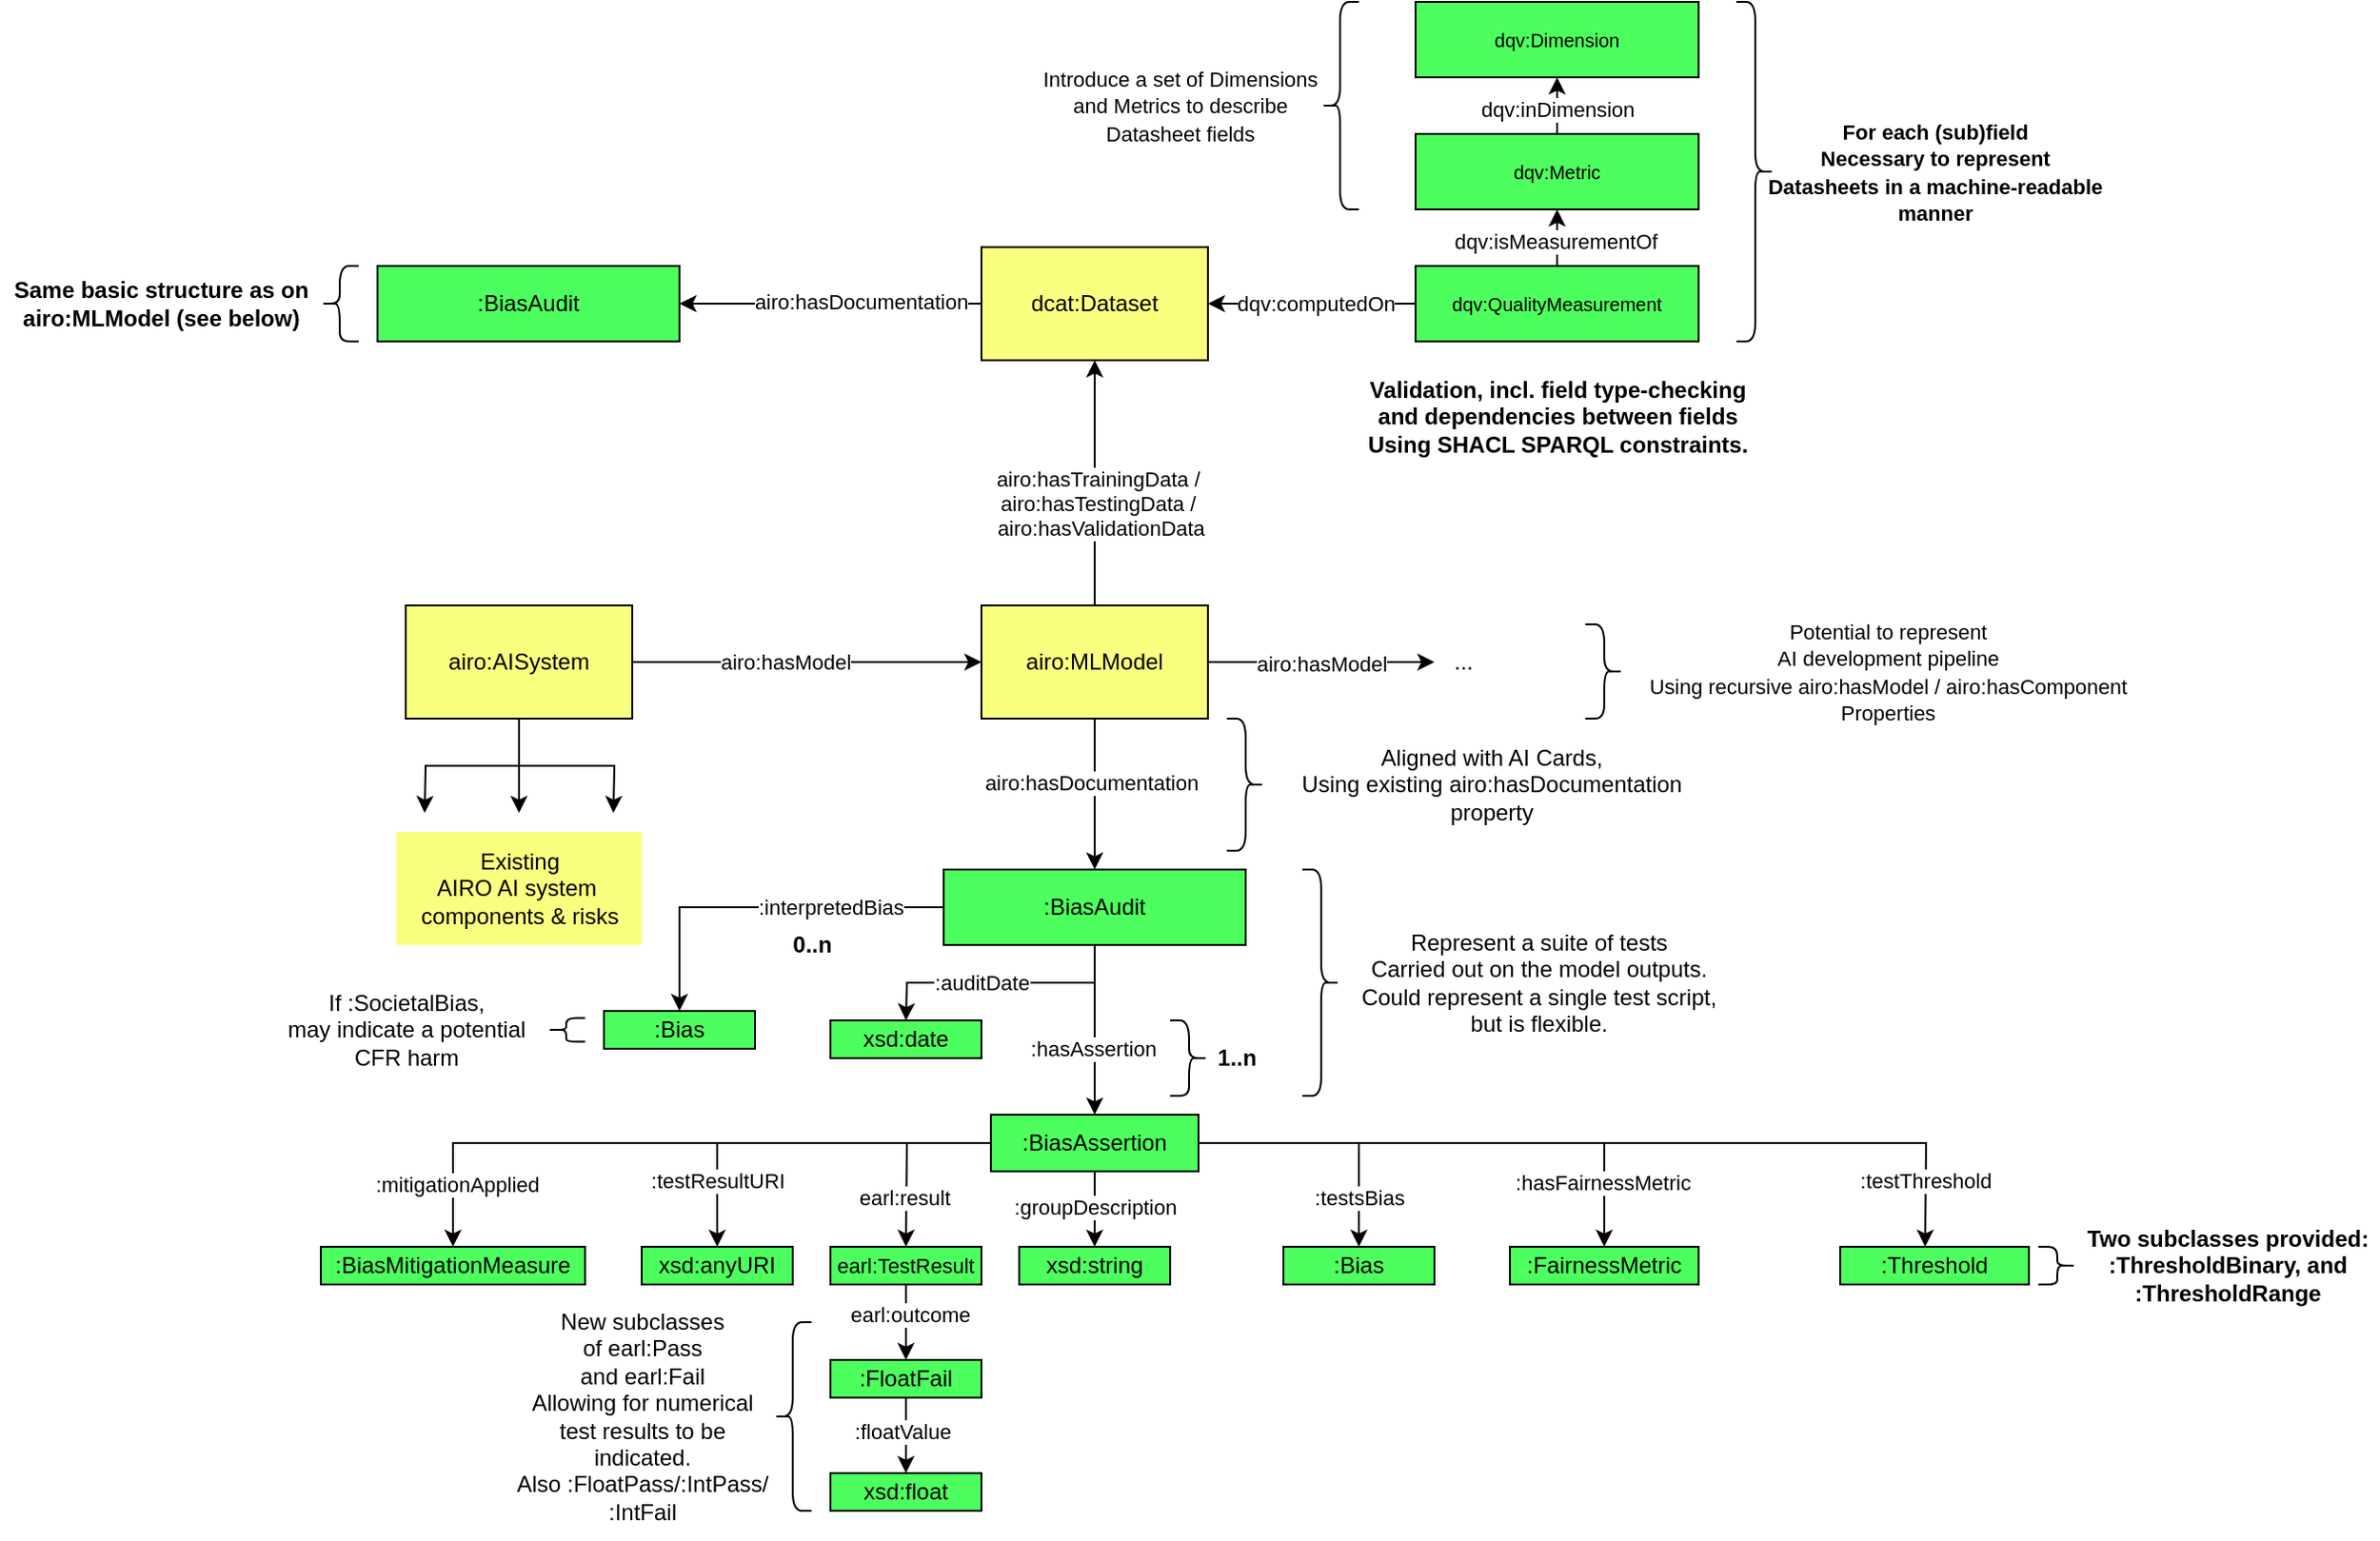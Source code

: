 <mxfile version="24.7.6">
  <diagram name="Page-1" id="L6ueVR1rmZ4OTloRVOAJ">
    <mxGraphModel dx="2537" dy="2020" grid="1" gridSize="10" guides="1" tooltips="1" connect="1" arrows="1" fold="1" page="1" pageScale="1" pageWidth="850" pageHeight="1100" math="0" shadow="0">
      <root>
        <mxCell id="0" />
        <mxCell id="1" parent="0" />
        <mxCell id="q35TZ0qUf0RJZbmUq1Yi-2" style="edgeStyle=orthogonalEdgeStyle;rounded=0;orthogonalLoop=1;jettySize=auto;html=1;entryX=0.5;entryY=1;entryDx=0;entryDy=0;" parent="1" source="q35TZ0qUf0RJZbmUq1Yi-1" target="q35TZ0qUf0RJZbmUq1Yi-4" edge="1">
          <mxGeometry relative="1" as="geometry">
            <mxPoint x="380" y="240" as="targetPoint" />
          </mxGeometry>
        </mxCell>
        <mxCell id="q35TZ0qUf0RJZbmUq1Yi-3" value="&lt;div&gt;airo:hasTrainingData /&amp;nbsp;&lt;/div&gt;&lt;div&gt;airo:hasTestingData /&amp;nbsp;&lt;/div&gt;&lt;div&gt;airo:hasValidationData&lt;/div&gt;" style="edgeLabel;html=1;align=center;verticalAlign=middle;resizable=0;points=[];" parent="q35TZ0qUf0RJZbmUq1Yi-2" vertex="1" connectable="0">
          <mxGeometry x="-0.173" y="-3" relative="1" as="geometry">
            <mxPoint as="offset" />
          </mxGeometry>
        </mxCell>
        <mxCell id="q35TZ0qUf0RJZbmUq1Yi-28" style="edgeStyle=orthogonalEdgeStyle;rounded=0;orthogonalLoop=1;jettySize=auto;html=1;exitX=0.5;exitY=1;exitDx=0;exitDy=0;" parent="1" source="q35TZ0qUf0RJZbmUq1Yi-1" edge="1">
          <mxGeometry relative="1" as="geometry">
            <mxPoint x="380" y="440" as="targetPoint" />
          </mxGeometry>
        </mxCell>
        <mxCell id="q35TZ0qUf0RJZbmUq1Yi-32" value="airo:hasDocumentation" style="edgeLabel;html=1;align=center;verticalAlign=middle;resizable=0;points=[];" parent="q35TZ0qUf0RJZbmUq1Yi-28" vertex="1" connectable="0">
          <mxGeometry x="-0.164" y="-2" relative="1" as="geometry">
            <mxPoint as="offset" />
          </mxGeometry>
        </mxCell>
        <mxCell id="q35TZ0qUf0RJZbmUq1Yi-74" style="edgeStyle=orthogonalEdgeStyle;rounded=0;orthogonalLoop=1;jettySize=auto;html=1;exitX=1;exitY=0.5;exitDx=0;exitDy=0;" parent="1" source="q35TZ0qUf0RJZbmUq1Yi-1" edge="1">
          <mxGeometry relative="1" as="geometry">
            <mxPoint x="560" y="330" as="targetPoint" />
          </mxGeometry>
        </mxCell>
        <mxCell id="q35TZ0qUf0RJZbmUq1Yi-75" value="airo:hasModel" style="edgeLabel;html=1;align=center;verticalAlign=middle;resizable=0;points=[];" parent="q35TZ0qUf0RJZbmUq1Yi-74" vertex="1" connectable="0">
          <mxGeometry x="0.22" y="-2" relative="1" as="geometry">
            <mxPoint x="-13" y="-2" as="offset" />
          </mxGeometry>
        </mxCell>
        <mxCell id="q35TZ0qUf0RJZbmUq1Yi-1" value="airo:MLModel" style="rounded=0;whiteSpace=wrap;html=1;fillColor=#FBFF80;" parent="1" vertex="1">
          <mxGeometry x="320" y="300" width="120" height="60" as="geometry" />
        </mxCell>
        <mxCell id="q35TZ0qUf0RJZbmUq1Yi-33" style="edgeStyle=orthogonalEdgeStyle;rounded=0;orthogonalLoop=1;jettySize=auto;html=1;" parent="1" source="q35TZ0qUf0RJZbmUq1Yi-4" edge="1">
          <mxGeometry relative="1" as="geometry">
            <mxPoint x="160" y="140" as="targetPoint" />
          </mxGeometry>
        </mxCell>
        <mxCell id="q35TZ0qUf0RJZbmUq1Yi-35" value="airo:hasDocumentation" style="edgeLabel;html=1;align=center;verticalAlign=middle;resizable=0;points=[];" parent="q35TZ0qUf0RJZbmUq1Yi-33" vertex="1" connectable="0">
          <mxGeometry x="-0.199" y="-1" relative="1" as="geometry">
            <mxPoint as="offset" />
          </mxGeometry>
        </mxCell>
        <mxCell id="q35TZ0qUf0RJZbmUq1Yi-4" value="dcat:Dataset" style="rounded=0;whiteSpace=wrap;html=1;fillColor=#FBFF80;" parent="1" vertex="1">
          <mxGeometry x="320" y="110" width="120" height="60" as="geometry" />
        </mxCell>
        <mxCell id="q35TZ0qUf0RJZbmUq1Yi-8" style="edgeStyle=orthogonalEdgeStyle;rounded=0;orthogonalLoop=1;jettySize=auto;html=1;entryX=0;entryY=0.5;entryDx=0;entryDy=0;" parent="1" source="q35TZ0qUf0RJZbmUq1Yi-7" target="q35TZ0qUf0RJZbmUq1Yi-1" edge="1">
          <mxGeometry relative="1" as="geometry" />
        </mxCell>
        <mxCell id="q35TZ0qUf0RJZbmUq1Yi-13" value="airo:hasModel" style="edgeLabel;html=1;align=center;verticalAlign=middle;resizable=0;points=[];" parent="q35TZ0qUf0RJZbmUq1Yi-8" vertex="1" connectable="0">
          <mxGeometry x="-0.124" y="-1" relative="1" as="geometry">
            <mxPoint y="-1" as="offset" />
          </mxGeometry>
        </mxCell>
        <mxCell id="q35TZ0qUf0RJZbmUq1Yi-9" style="edgeStyle=orthogonalEdgeStyle;rounded=0;orthogonalLoop=1;jettySize=auto;html=1;" parent="1" source="q35TZ0qUf0RJZbmUq1Yi-7" edge="1">
          <mxGeometry relative="1" as="geometry">
            <mxPoint x="75" y="410" as="targetPoint" />
          </mxGeometry>
        </mxCell>
        <mxCell id="q35TZ0qUf0RJZbmUq1Yi-10" style="edgeStyle=orthogonalEdgeStyle;rounded=0;orthogonalLoop=1;jettySize=auto;html=1;exitX=0.5;exitY=1;exitDx=0;exitDy=0;" parent="1" source="q35TZ0qUf0RJZbmUq1Yi-7" edge="1">
          <mxGeometry relative="1" as="geometry">
            <mxPoint x="25" y="410" as="targetPoint" />
          </mxGeometry>
        </mxCell>
        <mxCell id="q35TZ0qUf0RJZbmUq1Yi-30" style="edgeStyle=orthogonalEdgeStyle;rounded=0;orthogonalLoop=1;jettySize=auto;html=1;exitX=0.5;exitY=1;exitDx=0;exitDy=0;" parent="1" source="q35TZ0qUf0RJZbmUq1Yi-7" edge="1">
          <mxGeometry relative="1" as="geometry">
            <mxPoint x="125.0" y="410" as="targetPoint" />
          </mxGeometry>
        </mxCell>
        <mxCell id="q35TZ0qUf0RJZbmUq1Yi-7" value="airo:AISystem" style="rounded=0;whiteSpace=wrap;html=1;fillColor=#FBFF80;" parent="1" vertex="1">
          <mxGeometry x="15" y="300" width="120" height="60" as="geometry" />
        </mxCell>
        <mxCell id="q35TZ0qUf0RJZbmUq1Yi-12" value="Existing&lt;br&gt;&lt;div&gt;AIRO AI system&amp;nbsp;&lt;/div&gt;components &amp;amp; risks" style="text;html=1;align=center;verticalAlign=middle;resizable=0;points=[];autosize=1;strokeColor=none;fillColor=#FBFF80;" parent="1" vertex="1">
          <mxGeometry x="10" y="420" width="130" height="60" as="geometry" />
        </mxCell>
        <mxCell id="q35TZ0qUf0RJZbmUq1Yi-15" style="edgeStyle=orthogonalEdgeStyle;rounded=0;orthogonalLoop=1;jettySize=auto;html=1;exitX=0;exitY=0.5;exitDx=0;exitDy=0;entryX=1;entryY=0.5;entryDx=0;entryDy=0;" parent="1" source="q35TZ0qUf0RJZbmUq1Yi-14" target="q35TZ0qUf0RJZbmUq1Yi-4" edge="1">
          <mxGeometry relative="1" as="geometry" />
        </mxCell>
        <mxCell id="q35TZ0qUf0RJZbmUq1Yi-16" value="dqv:computedOn" style="edgeLabel;html=1;align=center;verticalAlign=middle;resizable=0;points=[];fontStyle=0" parent="q35TZ0qUf0RJZbmUq1Yi-15" vertex="1" connectable="0">
          <mxGeometry x="-0.033" y="4" relative="1" as="geometry">
            <mxPoint y="-4" as="offset" />
          </mxGeometry>
        </mxCell>
        <mxCell id="q35TZ0qUf0RJZbmUq1Yi-18" style="edgeStyle=orthogonalEdgeStyle;rounded=0;orthogonalLoop=1;jettySize=auto;html=1;exitX=0.5;exitY=0;exitDx=0;exitDy=0;entryX=0.5;entryY=1;entryDx=0;entryDy=0;" parent="1" source="q35TZ0qUf0RJZbmUq1Yi-14" target="q35TZ0qUf0RJZbmUq1Yi-17" edge="1">
          <mxGeometry relative="1" as="geometry" />
        </mxCell>
        <mxCell id="q35TZ0qUf0RJZbmUq1Yi-19" value="dqv:isMeasurementOf" style="edgeLabel;html=1;align=center;verticalAlign=middle;resizable=0;points=[];fontStyle=0" parent="q35TZ0qUf0RJZbmUq1Yi-18" vertex="1" connectable="0">
          <mxGeometry x="-0.092" y="1" relative="1" as="geometry">
            <mxPoint as="offset" />
          </mxGeometry>
        </mxCell>
        <mxCell id="q35TZ0qUf0RJZbmUq1Yi-14" value="&lt;font style=&quot;font-size: 10px;&quot;&gt;dqv:QualityMeasurement&lt;/font&gt;" style="rounded=0;whiteSpace=wrap;html=1;fillColor=#4DFF5E;" parent="1" vertex="1">
          <mxGeometry x="550" y="120" width="150" height="40" as="geometry" />
        </mxCell>
        <mxCell id="q35TZ0qUf0RJZbmUq1Yi-20" style="edgeStyle=orthogonalEdgeStyle;rounded=0;orthogonalLoop=1;jettySize=auto;html=1;exitX=0.5;exitY=0;exitDx=0;exitDy=0;entryX=0.5;entryY=1;entryDx=0;entryDy=0;" parent="1" source="q35TZ0qUf0RJZbmUq1Yi-17" target="q35TZ0qUf0RJZbmUq1Yi-21" edge="1">
          <mxGeometry relative="1" as="geometry">
            <mxPoint x="625.069" y="30" as="targetPoint" />
          </mxGeometry>
        </mxCell>
        <mxCell id="q35TZ0qUf0RJZbmUq1Yi-22" value="dqv:inDimension" style="edgeLabel;html=1;align=center;verticalAlign=middle;resizable=0;points=[];fontStyle=0" parent="q35TZ0qUf0RJZbmUq1Yi-20" vertex="1" connectable="0">
          <mxGeometry x="-0.115" relative="1" as="geometry">
            <mxPoint as="offset" />
          </mxGeometry>
        </mxCell>
        <mxCell id="q35TZ0qUf0RJZbmUq1Yi-17" value="&lt;font style=&quot;font-size: 10px;&quot;&gt;dqv:Metric&lt;/font&gt;" style="rounded=0;whiteSpace=wrap;html=1;fillColor=#4DFF5E;" parent="1" vertex="1">
          <mxGeometry x="550" y="50" width="150" height="40" as="geometry" />
        </mxCell>
        <mxCell id="q35TZ0qUf0RJZbmUq1Yi-21" value="&lt;font style=&quot;font-size: 10px;&quot;&gt;dqv:Dimension&lt;/font&gt;" style="rounded=0;whiteSpace=wrap;html=1;fillColor=#4DFF5E;" parent="1" vertex="1">
          <mxGeometry x="550" y="-20" width="150" height="40" as="geometry" />
        </mxCell>
        <mxCell id="q35TZ0qUf0RJZbmUq1Yi-23" value="" style="shape=curlyBracket;whiteSpace=wrap;html=1;rounded=1;flipH=1;labelPosition=right;verticalLabelPosition=middle;align=left;verticalAlign=middle;" parent="1" vertex="1">
          <mxGeometry x="720" y="-20" width="20" height="180" as="geometry" />
        </mxCell>
        <mxCell id="q35TZ0qUf0RJZbmUq1Yi-24" value="&lt;div&gt;&lt;b&gt;&lt;font style=&quot;font-size: 11px;&quot;&gt;For each (sub)field&lt;/font&gt;&lt;/b&gt;&lt;/div&gt;&lt;div&gt;&lt;b&gt;&lt;font style=&quot;font-size: 11px;&quot;&gt;Necessary to represent&lt;/font&gt;&lt;/b&gt;&lt;/div&gt;&lt;div&gt;&lt;b&gt;&lt;font style=&quot;font-size: 11px;&quot;&gt;Datasheets in a machine-readable&lt;/font&gt;&lt;/b&gt;&lt;/div&gt;&lt;div&gt;&lt;b&gt;&lt;font style=&quot;font-size: 11px;&quot;&gt;manner&lt;/font&gt;&lt;/b&gt;&lt;br&gt;&lt;/div&gt;" style="text;html=1;align=center;verticalAlign=middle;resizable=0;points=[];autosize=1;strokeColor=none;fillColor=none;" parent="1" vertex="1">
          <mxGeometry x="725" y="35" width="200" height="70" as="geometry" />
        </mxCell>
        <mxCell id="q35TZ0qUf0RJZbmUq1Yi-25" value="" style="shape=curlyBracket;whiteSpace=wrap;html=1;rounded=1;labelPosition=left;verticalLabelPosition=middle;align=right;verticalAlign=middle;" parent="1" vertex="1">
          <mxGeometry x="500" y="-20" width="20" height="110" as="geometry" />
        </mxCell>
        <mxCell id="q35TZ0qUf0RJZbmUq1Yi-26" value="&lt;div&gt;&lt;font style=&quot;font-size: 11px;&quot;&gt;Introduce a set of Dimensions&lt;/font&gt;&lt;/div&gt;&lt;div&gt;&lt;font style=&quot;font-size: 11px;&quot;&gt;and Metrics to describe&lt;/font&gt;&lt;/div&gt;&lt;div&gt;&lt;font style=&quot;font-size: 11px;&quot;&gt;Datasheet fields&lt;/font&gt;&lt;br&gt;&lt;/div&gt;" style="text;html=1;align=center;verticalAlign=middle;resizable=0;points=[];autosize=1;strokeColor=none;fillColor=none;" parent="1" vertex="1">
          <mxGeometry x="340" y="5" width="170" height="60" as="geometry" />
        </mxCell>
        <mxCell id="q35TZ0qUf0RJZbmUq1Yi-27" value="&lt;div&gt;Validation, incl. field type-checking&lt;/div&gt;&lt;div&gt;and dependencies between fields&lt;/div&gt;&lt;div&gt;Using SHACL SPARQL constraints.&lt;br&gt;&lt;/div&gt;" style="text;html=1;align=center;verticalAlign=middle;resizable=0;points=[];autosize=1;strokeColor=none;fillColor=none;fontStyle=1" parent="1" vertex="1">
          <mxGeometry x="520" y="170" width="210" height="60" as="geometry" />
        </mxCell>
        <mxCell id="q35TZ0qUf0RJZbmUq1Yi-41" style="edgeStyle=orthogonalEdgeStyle;rounded=0;orthogonalLoop=1;jettySize=auto;html=1;exitX=0.5;exitY=1;exitDx=0;exitDy=0;entryX=0.5;entryY=0;entryDx=0;entryDy=0;" parent="1" source="q35TZ0qUf0RJZbmUq1Yi-36" target="q35TZ0qUf0RJZbmUq1Yi-47" edge="1">
          <mxGeometry relative="1" as="geometry">
            <mxPoint x="380" y="560" as="targetPoint" />
          </mxGeometry>
        </mxCell>
        <mxCell id="q35TZ0qUf0RJZbmUq1Yi-46" value=":hasAssertion" style="edgeLabel;html=1;align=center;verticalAlign=middle;resizable=0;points=[];fontStyle=0" parent="q35TZ0qUf0RJZbmUq1Yi-41" vertex="1" connectable="0">
          <mxGeometry x="0.222" y="-1" relative="1" as="geometry">
            <mxPoint as="offset" />
          </mxGeometry>
        </mxCell>
        <mxCell id="q35TZ0qUf0RJZbmUq1Yi-43" style="edgeStyle=orthogonalEdgeStyle;rounded=0;orthogonalLoop=1;jettySize=auto;html=1;exitX=0.5;exitY=1;exitDx=0;exitDy=0;" parent="1" source="q35TZ0qUf0RJZbmUq1Yi-36" edge="1">
          <mxGeometry relative="1" as="geometry">
            <mxPoint x="280" y="520" as="targetPoint" />
          </mxGeometry>
        </mxCell>
        <mxCell id="q35TZ0qUf0RJZbmUq1Yi-44" value=":auditDate" style="edgeLabel;html=1;align=center;verticalAlign=middle;resizable=0;points=[];fillColor=#4DFF5E;fontStyle=0" parent="q35TZ0qUf0RJZbmUq1Yi-43" vertex="1" connectable="0">
          <mxGeometry x="0.29" y="1" relative="1" as="geometry">
            <mxPoint x="10" y="-1" as="offset" />
          </mxGeometry>
        </mxCell>
        <mxCell id="q35TZ0qUf0RJZbmUq1Yi-105" style="edgeStyle=orthogonalEdgeStyle;rounded=0;orthogonalLoop=1;jettySize=auto;html=1;exitX=0;exitY=0.5;exitDx=0;exitDy=0;entryX=0.5;entryY=0;entryDx=0;entryDy=0;" parent="1" source="q35TZ0qUf0RJZbmUq1Yi-36" target="q35TZ0qUf0RJZbmUq1Yi-107" edge="1">
          <mxGeometry relative="1" as="geometry">
            <mxPoint x="160" y="510" as="targetPoint" />
          </mxGeometry>
        </mxCell>
        <mxCell id="q35TZ0qUf0RJZbmUq1Yi-106" value=":interpretedBias" style="edgeLabel;html=1;align=center;verticalAlign=middle;resizable=0;points=[];" parent="q35TZ0qUf0RJZbmUq1Yi-105" vertex="1" connectable="0">
          <mxGeometry x="-0.198" y="-3" relative="1" as="geometry">
            <mxPoint x="18" y="3" as="offset" />
          </mxGeometry>
        </mxCell>
        <mxCell id="q35TZ0qUf0RJZbmUq1Yi-36" value=":BiasAudit" style="rounded=0;whiteSpace=wrap;html=1;fillColor=#4DFF5E;" parent="1" vertex="1">
          <mxGeometry x="300" y="440" width="160" height="40" as="geometry" />
        </mxCell>
        <mxCell id="q35TZ0qUf0RJZbmUq1Yi-37" value=":BiasAudit" style="rounded=0;whiteSpace=wrap;html=1;fillColor=#4DFF5E;" parent="1" vertex="1">
          <mxGeometry y="120" width="160" height="40" as="geometry" />
        </mxCell>
        <mxCell id="q35TZ0qUf0RJZbmUq1Yi-38" value="" style="shape=curlyBracket;whiteSpace=wrap;html=1;rounded=1;flipH=1;labelPosition=right;verticalLabelPosition=middle;align=left;verticalAlign=middle;" parent="1" vertex="1">
          <mxGeometry x="490" y="440" width="20" height="120" as="geometry" />
        </mxCell>
        <mxCell id="q35TZ0qUf0RJZbmUq1Yi-39" value="&lt;div&gt;Represent a suite of tests&lt;/div&gt;&lt;div&gt;Carried out on the model outputs.&lt;/div&gt;&lt;div&gt;Could represent a single test script,&lt;/div&gt;&lt;div&gt;but is flexible.&lt;br&gt;&lt;/div&gt;" style="text;html=1;align=center;verticalAlign=middle;resizable=0;points=[];autosize=1;strokeColor=none;fillColor=none;" parent="1" vertex="1">
          <mxGeometry x="510" y="465" width="210" height="70" as="geometry" />
        </mxCell>
        <mxCell id="q35TZ0qUf0RJZbmUq1Yi-45" value="xsd:date" style="rounded=0;whiteSpace=wrap;html=1;fillColor=#4DFF5E;" parent="1" vertex="1">
          <mxGeometry x="240" y="520" width="80" height="20" as="geometry" />
        </mxCell>
        <mxCell id="q35TZ0qUf0RJZbmUq1Yi-51" style="edgeStyle=orthogonalEdgeStyle;rounded=0;orthogonalLoop=1;jettySize=auto;html=1;exitX=0.5;exitY=1;exitDx=0;exitDy=0;" parent="1" source="q35TZ0qUf0RJZbmUq1Yi-47" edge="1">
          <mxGeometry relative="1" as="geometry">
            <mxPoint x="379.966" y="640" as="targetPoint" />
          </mxGeometry>
        </mxCell>
        <mxCell id="q35TZ0qUf0RJZbmUq1Yi-52" value=":groupDescription" style="edgeLabel;html=1;align=center;verticalAlign=middle;resizable=0;points=[];" parent="q35TZ0qUf0RJZbmUq1Yi-51" vertex="1" connectable="0">
          <mxGeometry x="-0.09" relative="1" as="geometry">
            <mxPoint as="offset" />
          </mxGeometry>
        </mxCell>
        <mxCell id="q35TZ0qUf0RJZbmUq1Yi-55" style="edgeStyle=orthogonalEdgeStyle;rounded=0;orthogonalLoop=1;jettySize=auto;html=1;entryX=0.5;entryY=0;entryDx=0;entryDy=0;" parent="1" source="q35TZ0qUf0RJZbmUq1Yi-47" target="q35TZ0qUf0RJZbmUq1Yi-59" edge="1">
          <mxGeometry relative="1" as="geometry">
            <mxPoint x="480.0" y="640" as="targetPoint" />
          </mxGeometry>
        </mxCell>
        <mxCell id="q35TZ0qUf0RJZbmUq1Yi-56" value=":testsBias" style="edgeLabel;html=1;align=center;verticalAlign=middle;resizable=0;points=[];" parent="q35TZ0qUf0RJZbmUq1Yi-55" vertex="1" connectable="0">
          <mxGeometry x="0.311" y="-2" relative="1" as="geometry">
            <mxPoint x="2" y="22" as="offset" />
          </mxGeometry>
        </mxCell>
        <mxCell id="q35TZ0qUf0RJZbmUq1Yi-62" style="edgeStyle=orthogonalEdgeStyle;rounded=0;orthogonalLoop=1;jettySize=auto;html=1;exitX=0;exitY=0.5;exitDx=0;exitDy=0;" parent="1" source="q35TZ0qUf0RJZbmUq1Yi-47" edge="1">
          <mxGeometry relative="1" as="geometry">
            <mxPoint x="280" y="640" as="targetPoint" />
          </mxGeometry>
        </mxCell>
        <mxCell id="q35TZ0qUf0RJZbmUq1Yi-63" value="earl:result" style="edgeLabel;html=1;align=center;verticalAlign=middle;resizable=0;points=[];" parent="q35TZ0qUf0RJZbmUq1Yi-62" vertex="1" connectable="0">
          <mxGeometry x="0.47" y="-1" relative="1" as="geometry">
            <mxPoint as="offset" />
          </mxGeometry>
        </mxCell>
        <mxCell id="q35TZ0qUf0RJZbmUq1Yi-68" style="edgeStyle=orthogonalEdgeStyle;rounded=0;orthogonalLoop=1;jettySize=auto;html=1;exitX=0;exitY=0.5;exitDx=0;exitDy=0;entryX=0.5;entryY=0;entryDx=0;entryDy=0;" parent="1" source="q35TZ0qUf0RJZbmUq1Yi-47" target="q35TZ0qUf0RJZbmUq1Yi-70" edge="1">
          <mxGeometry relative="1" as="geometry">
            <mxPoint x="180" y="620" as="targetPoint" />
          </mxGeometry>
        </mxCell>
        <mxCell id="q35TZ0qUf0RJZbmUq1Yi-69" value=":testResultURI" style="edgeLabel;html=1;align=center;verticalAlign=middle;resizable=0;points=[];" parent="q35TZ0qUf0RJZbmUq1Yi-68" vertex="1" connectable="0">
          <mxGeometry x="0.393" y="2" relative="1" as="geometry">
            <mxPoint x="-6" y="18" as="offset" />
          </mxGeometry>
        </mxCell>
        <mxCell id="q35TZ0qUf0RJZbmUq1Yi-84" style="edgeStyle=orthogonalEdgeStyle;rounded=0;orthogonalLoop=1;jettySize=auto;html=1;exitX=1;exitY=0.5;exitDx=0;exitDy=0;entryX=0.5;entryY=0;entryDx=0;entryDy=0;" parent="1" source="q35TZ0qUf0RJZbmUq1Yi-47" target="q35TZ0qUf0RJZbmUq1Yi-85" edge="1">
          <mxGeometry relative="1" as="geometry">
            <mxPoint x="640" y="585" as="targetPoint" />
          </mxGeometry>
        </mxCell>
        <mxCell id="q35TZ0qUf0RJZbmUq1Yi-86" value=":hasFairnessMetric" style="edgeLabel;html=1;align=center;verticalAlign=middle;resizable=0;points=[];" parent="q35TZ0qUf0RJZbmUq1Yi-84" vertex="1" connectable="0">
          <mxGeometry x="0.748" y="-1" relative="1" as="geometry">
            <mxPoint as="offset" />
          </mxGeometry>
        </mxCell>
        <mxCell id="q35TZ0qUf0RJZbmUq1Yi-97" style="edgeStyle=orthogonalEdgeStyle;rounded=0;orthogonalLoop=1;jettySize=auto;html=1;entryX=0.5;entryY=0;entryDx=0;entryDy=0;" parent="1" source="q35TZ0qUf0RJZbmUq1Yi-47" target="q35TZ0qUf0RJZbmUq1Yi-98" edge="1">
          <mxGeometry relative="1" as="geometry">
            <mxPoint x="50" y="630" as="targetPoint" />
          </mxGeometry>
        </mxCell>
        <mxCell id="q35TZ0qUf0RJZbmUq1Yi-99" value=":mitigationApplied" style="edgeLabel;html=1;align=center;verticalAlign=middle;resizable=0;points=[];" parent="q35TZ0qUf0RJZbmUq1Yi-97" vertex="1" connectable="0">
          <mxGeometry x="0.806" y="2" relative="1" as="geometry">
            <mxPoint as="offset" />
          </mxGeometry>
        </mxCell>
        <mxCell id="q35TZ0qUf0RJZbmUq1Yi-100" style="edgeStyle=orthogonalEdgeStyle;rounded=0;orthogonalLoop=1;jettySize=auto;html=1;" parent="1" source="q35TZ0qUf0RJZbmUq1Yi-47" edge="1">
          <mxGeometry relative="1" as="geometry">
            <mxPoint x="820" y="640" as="targetPoint" />
          </mxGeometry>
        </mxCell>
        <mxCell id="q35TZ0qUf0RJZbmUq1Yi-101" value=":testThreshold" style="edgeLabel;html=1;align=center;verticalAlign=middle;resizable=0;points=[];" parent="q35TZ0qUf0RJZbmUq1Yi-100" vertex="1" connectable="0">
          <mxGeometry x="0.842" y="-1" relative="1" as="geometry">
            <mxPoint as="offset" />
          </mxGeometry>
        </mxCell>
        <mxCell id="q35TZ0qUf0RJZbmUq1Yi-47" value=":BiasAssertion" style="rounded=0;whiteSpace=wrap;html=1;fillColor=#4DFF5E;" parent="1" vertex="1">
          <mxGeometry x="325" y="570" width="110" height="30" as="geometry" />
        </mxCell>
        <mxCell id="q35TZ0qUf0RJZbmUq1Yi-54" value="xsd:string" style="rounded=0;whiteSpace=wrap;html=1;fillColor=#4DFF5E;" parent="1" vertex="1">
          <mxGeometry x="340" y="640" width="80" height="20" as="geometry" />
        </mxCell>
        <mxCell id="q35TZ0qUf0RJZbmUq1Yi-59" value=":Bias" style="rounded=0;whiteSpace=wrap;html=1;fillColor=#4DFF5E;" parent="1" vertex="1">
          <mxGeometry x="480" y="640" width="80" height="20" as="geometry" />
        </mxCell>
        <mxCell id="q35TZ0qUf0RJZbmUq1Yi-65" style="edgeStyle=orthogonalEdgeStyle;rounded=0;orthogonalLoop=1;jettySize=auto;html=1;" parent="1" source="q35TZ0qUf0RJZbmUq1Yi-64" edge="1">
          <mxGeometry relative="1" as="geometry">
            <mxPoint x="280" y="700" as="targetPoint" />
          </mxGeometry>
        </mxCell>
        <mxCell id="q35TZ0qUf0RJZbmUq1Yi-66" value="earl:outcome" style="edgeLabel;html=1;align=center;verticalAlign=middle;resizable=0;points=[];" parent="q35TZ0qUf0RJZbmUq1Yi-65" vertex="1" connectable="0">
          <mxGeometry x="-0.225" y="2" relative="1" as="geometry">
            <mxPoint as="offset" />
          </mxGeometry>
        </mxCell>
        <mxCell id="q35TZ0qUf0RJZbmUq1Yi-64" value="&lt;font style=&quot;font-size: 11px;&quot;&gt;earl:TestResult&lt;/font&gt;" style="rounded=0;whiteSpace=wrap;html=1;fillColor=#4DFF5E;" parent="1" vertex="1">
          <mxGeometry x="240" y="640" width="80" height="20" as="geometry" />
        </mxCell>
        <mxCell id="q35TZ0qUf0RJZbmUq1Yi-70" value="xsd:anyURI" style="rounded=0;whiteSpace=wrap;html=1;fillColor=#4DFF5E;" parent="1" vertex="1">
          <mxGeometry x="140" y="640" width="80" height="20" as="geometry" />
        </mxCell>
        <mxCell id="q35TZ0qUf0RJZbmUq1Yi-71" value="" style="shape=curlyBracket;whiteSpace=wrap;html=1;rounded=1;labelPosition=left;verticalLabelPosition=middle;align=right;verticalAlign=middle;" parent="1" vertex="1">
          <mxGeometry x="210" y="680" width="20" height="100" as="geometry" />
        </mxCell>
        <mxCell id="q35TZ0qUf0RJZbmUq1Yi-72" value="" style="shape=curlyBracket;whiteSpace=wrap;html=1;rounded=1;labelPosition=left;verticalLabelPosition=middle;align=right;verticalAlign=middle;" parent="1" vertex="1">
          <mxGeometry x="-30" y="120" width="20" height="40" as="geometry" />
        </mxCell>
        <mxCell id="q35TZ0qUf0RJZbmUq1Yi-73" value="&lt;div&gt;Same basic structure as on&lt;/div&gt;&lt;div&gt;airo:MLModel (see below)&lt;br&gt;&lt;/div&gt;" style="text;html=1;align=center;verticalAlign=middle;resizable=0;points=[];autosize=1;strokeColor=none;fillColor=none;fontStyle=1" parent="1" vertex="1">
          <mxGeometry x="-200" y="120" width="170" height="40" as="geometry" />
        </mxCell>
        <mxCell id="q35TZ0qUf0RJZbmUq1Yi-76" value="..." style="text;html=1;align=center;verticalAlign=middle;resizable=0;points=[];autosize=1;strokeColor=none;fillColor=none;" parent="1" vertex="1">
          <mxGeometry x="560" y="315" width="30" height="30" as="geometry" />
        </mxCell>
        <mxCell id="q35TZ0qUf0RJZbmUq1Yi-78" style="edgeStyle=orthogonalEdgeStyle;rounded=0;orthogonalLoop=1;jettySize=auto;html=1;" parent="1" source="q35TZ0qUf0RJZbmUq1Yi-77" edge="1">
          <mxGeometry relative="1" as="geometry">
            <mxPoint x="280" y="760" as="targetPoint" />
          </mxGeometry>
        </mxCell>
        <mxCell id="q35TZ0qUf0RJZbmUq1Yi-79" value=":floatValue" style="edgeLabel;html=1;align=center;verticalAlign=middle;resizable=0;points=[];" parent="q35TZ0qUf0RJZbmUq1Yi-78" vertex="1" connectable="0">
          <mxGeometry x="-0.111" y="-2" relative="1" as="geometry">
            <mxPoint as="offset" />
          </mxGeometry>
        </mxCell>
        <mxCell id="q35TZ0qUf0RJZbmUq1Yi-77" value=":FloatFail" style="rounded=0;whiteSpace=wrap;html=1;fillColor=#4DFF5E;" parent="1" vertex="1">
          <mxGeometry x="240" y="700" width="80" height="20" as="geometry" />
        </mxCell>
        <mxCell id="q35TZ0qUf0RJZbmUq1Yi-80" value="xsd:float" style="rounded=0;whiteSpace=wrap;html=1;fillColor=#4DFF5E;" parent="1" vertex="1">
          <mxGeometry x="240" y="760" width="80" height="20" as="geometry" />
        </mxCell>
        <mxCell id="q35TZ0qUf0RJZbmUq1Yi-81" value="&lt;div&gt;New subclasses&lt;/div&gt;&lt;div&gt;of earl:Pass&lt;/div&gt;&lt;div&gt;and earl:Fail&lt;/div&gt;&lt;div&gt;Allowing for numerical&lt;/div&gt;&lt;div&gt;test results to be&lt;/div&gt;&lt;div&gt;indicated.&lt;/div&gt;&lt;div&gt;Also :FloatPass/:IntPass/&lt;/div&gt;&lt;div&gt;:IntFail&lt;br&gt;&lt;/div&gt;" style="text;html=1;align=center;verticalAlign=middle;resizable=0;points=[];autosize=1;strokeColor=none;fillColor=none;" parent="1" vertex="1">
          <mxGeometry x="60" y="665" width="160" height="130" as="geometry" />
        </mxCell>
        <mxCell id="q35TZ0qUf0RJZbmUq1Yi-82" value="" style="shape=curlyBracket;whiteSpace=wrap;html=1;rounded=1;flipH=1;labelPosition=right;verticalLabelPosition=middle;align=left;verticalAlign=middle;" parent="1" vertex="1">
          <mxGeometry x="450" y="360" width="20" height="70" as="geometry" />
        </mxCell>
        <mxCell id="q35TZ0qUf0RJZbmUq1Yi-83" value="&lt;div&gt;Aligned with AI Cards,&lt;/div&gt;&lt;div&gt;Using existing airo:hasDocumentation&lt;/div&gt;&lt;div&gt;property&lt;br&gt;&lt;/div&gt;" style="text;html=1;align=center;verticalAlign=middle;resizable=0;points=[];autosize=1;strokeColor=none;fillColor=none;" parent="1" vertex="1">
          <mxGeometry x="480" y="365" width="220" height="60" as="geometry" />
        </mxCell>
        <mxCell id="q35TZ0qUf0RJZbmUq1Yi-85" value=":FairnessMetric" style="rounded=0;whiteSpace=wrap;html=1;fillColor=#4DFF5E;" parent="1" vertex="1">
          <mxGeometry x="600" y="640" width="100" height="20" as="geometry" />
        </mxCell>
        <mxCell id="q35TZ0qUf0RJZbmUq1Yi-87" value="" style="shape=curlyBracket;whiteSpace=wrap;html=1;rounded=1;flipH=1;labelPosition=right;verticalLabelPosition=middle;align=left;verticalAlign=middle;" parent="1" vertex="1">
          <mxGeometry x="420" y="520" width="20" height="40" as="geometry" />
        </mxCell>
        <mxCell id="q35TZ0qUf0RJZbmUq1Yi-88" value="1..n" style="text;html=1;align=center;verticalAlign=middle;resizable=0;points=[];autosize=1;strokeColor=none;fillColor=none;fontStyle=1" parent="1" vertex="1">
          <mxGeometry x="435" y="525" width="40" height="30" as="geometry" />
        </mxCell>
        <mxCell id="q35TZ0qUf0RJZbmUq1Yi-98" value=":BiasMitigationMeasure" style="rounded=0;whiteSpace=wrap;html=1;fillColor=#4DFF5E;" parent="1" vertex="1">
          <mxGeometry x="-30" y="640" width="140" height="20" as="geometry" />
        </mxCell>
        <mxCell id="q35TZ0qUf0RJZbmUq1Yi-102" value=":Threshold" style="rounded=0;whiteSpace=wrap;html=1;fillColor=#4DFF5E;" parent="1" vertex="1">
          <mxGeometry x="775" y="640" width="100" height="20" as="geometry" />
        </mxCell>
        <mxCell id="q35TZ0qUf0RJZbmUq1Yi-107" value=":Bias" style="rounded=0;whiteSpace=wrap;html=1;fillColor=#4DFF5E;" parent="1" vertex="1">
          <mxGeometry x="120" y="515" width="80" height="20" as="geometry" />
        </mxCell>
        <mxCell id="q35TZ0qUf0RJZbmUq1Yi-111" value="0..n" style="text;html=1;align=center;verticalAlign=middle;resizable=0;points=[];autosize=1;strokeColor=none;fillColor=none;fontStyle=1" parent="1" vertex="1">
          <mxGeometry x="210" y="465" width="40" height="30" as="geometry" />
        </mxCell>
        <mxCell id="q35TZ0qUf0RJZbmUq1Yi-112" value="" style="shape=curlyBracket;whiteSpace=wrap;html=1;rounded=1;flipH=1;labelPosition=right;verticalLabelPosition=middle;align=left;verticalAlign=middle;" parent="1" vertex="1">
          <mxGeometry x="880" y="640" width="20" height="20" as="geometry" />
        </mxCell>
        <mxCell id="q35TZ0qUf0RJZbmUq1Yi-113" value="&lt;div&gt;Two subclasses provided:&lt;/div&gt;&lt;div&gt;:ThresholdBinary, and&lt;/div&gt;&lt;div&gt;:ThresholdRange&lt;br&gt;&lt;/div&gt;" style="text;html=1;align=center;verticalAlign=middle;resizable=0;points=[];autosize=1;strokeColor=none;fillColor=none;fontStyle=1" parent="1" vertex="1">
          <mxGeometry x="900" y="620" width="160" height="60" as="geometry" />
        </mxCell>
        <mxCell id="q35TZ0qUf0RJZbmUq1Yi-115" value="&lt;div&gt;&lt;font style=&quot;font-size: 11px;&quot;&gt;Potential to represent&lt;/font&gt;&lt;/div&gt;&lt;div&gt;&lt;font style=&quot;font-size: 11px;&quot;&gt;AI development pipeline&lt;/font&gt;&lt;/div&gt;&lt;div&gt;&lt;font style=&quot;font-size: 11px;&quot;&gt;Using recursive airo:hasModel / airo:hasComponent&lt;/font&gt;&lt;/div&gt;&lt;div&gt;&lt;font style=&quot;font-size: 11px;&quot;&gt;Properties&lt;br&gt;&lt;/font&gt;&lt;/div&gt;" style="text;html=1;align=center;verticalAlign=middle;resizable=0;points=[];autosize=1;strokeColor=none;fillColor=none;" parent="1" vertex="1">
          <mxGeometry x="660" y="300" width="280" height="70" as="geometry" />
        </mxCell>
        <mxCell id="q35TZ0qUf0RJZbmUq1Yi-135" value="" style="shape=curlyBracket;whiteSpace=wrap;html=1;rounded=1;flipH=1;labelPosition=right;verticalLabelPosition=middle;align=left;verticalAlign=middle;" parent="1" vertex="1">
          <mxGeometry x="640" y="310" width="20" height="50" as="geometry" />
        </mxCell>
        <mxCell id="5-SKhVFQSiQ8UhlMn_Oc-1" value="" style="shape=curlyBracket;whiteSpace=wrap;html=1;rounded=1;labelPosition=left;verticalLabelPosition=middle;align=right;verticalAlign=middle;" vertex="1" parent="1">
          <mxGeometry x="90" y="518.75" width="20" height="12.5" as="geometry" />
        </mxCell>
        <mxCell id="5-SKhVFQSiQ8UhlMn_Oc-2" value="&lt;div&gt;If :SocietalBias,&lt;/div&gt;&lt;div&gt;may indicate a potential&lt;/div&gt;&lt;div&gt;CFR harm&lt;br&gt;&lt;/div&gt;" style="text;html=1;align=center;verticalAlign=middle;resizable=0;points=[];autosize=1;strokeColor=none;fillColor=none;" vertex="1" parent="1">
          <mxGeometry x="-60" y="495" width="150" height="60" as="geometry" />
        </mxCell>
      </root>
    </mxGraphModel>
  </diagram>
</mxfile>
